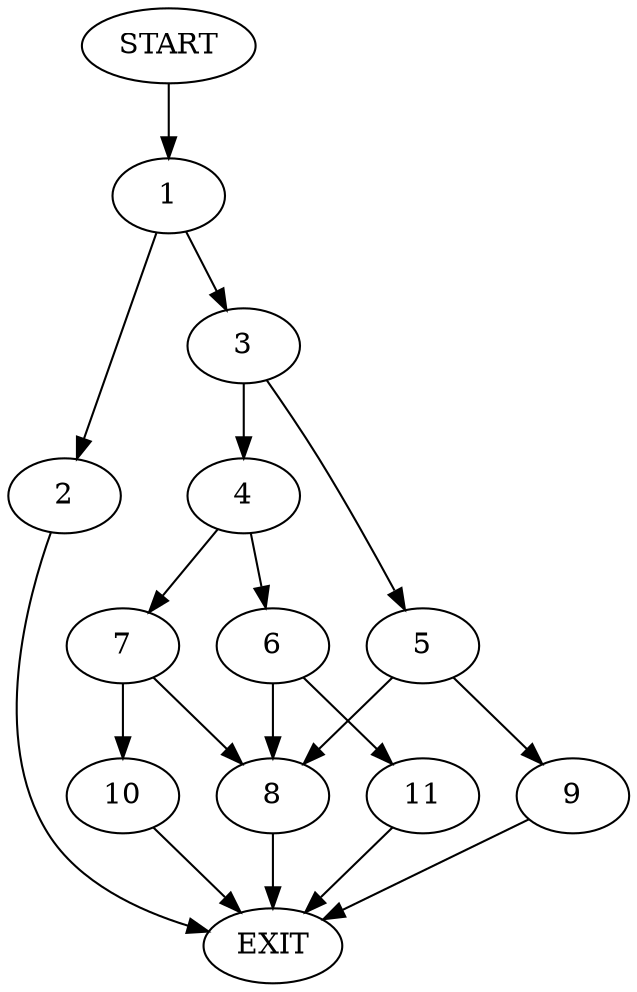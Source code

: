 digraph {
0 [label="START"]
12 [label="EXIT"]
0 -> 1
1 -> 2
1 -> 3
2 -> 12
3 -> 4
3 -> 5
4 -> 6
4 -> 7
5 -> 8
5 -> 9
8 -> 12
9 -> 12
7 -> 8
7 -> 10
6 -> 8
6 -> 11
11 -> 12
10 -> 12
}
